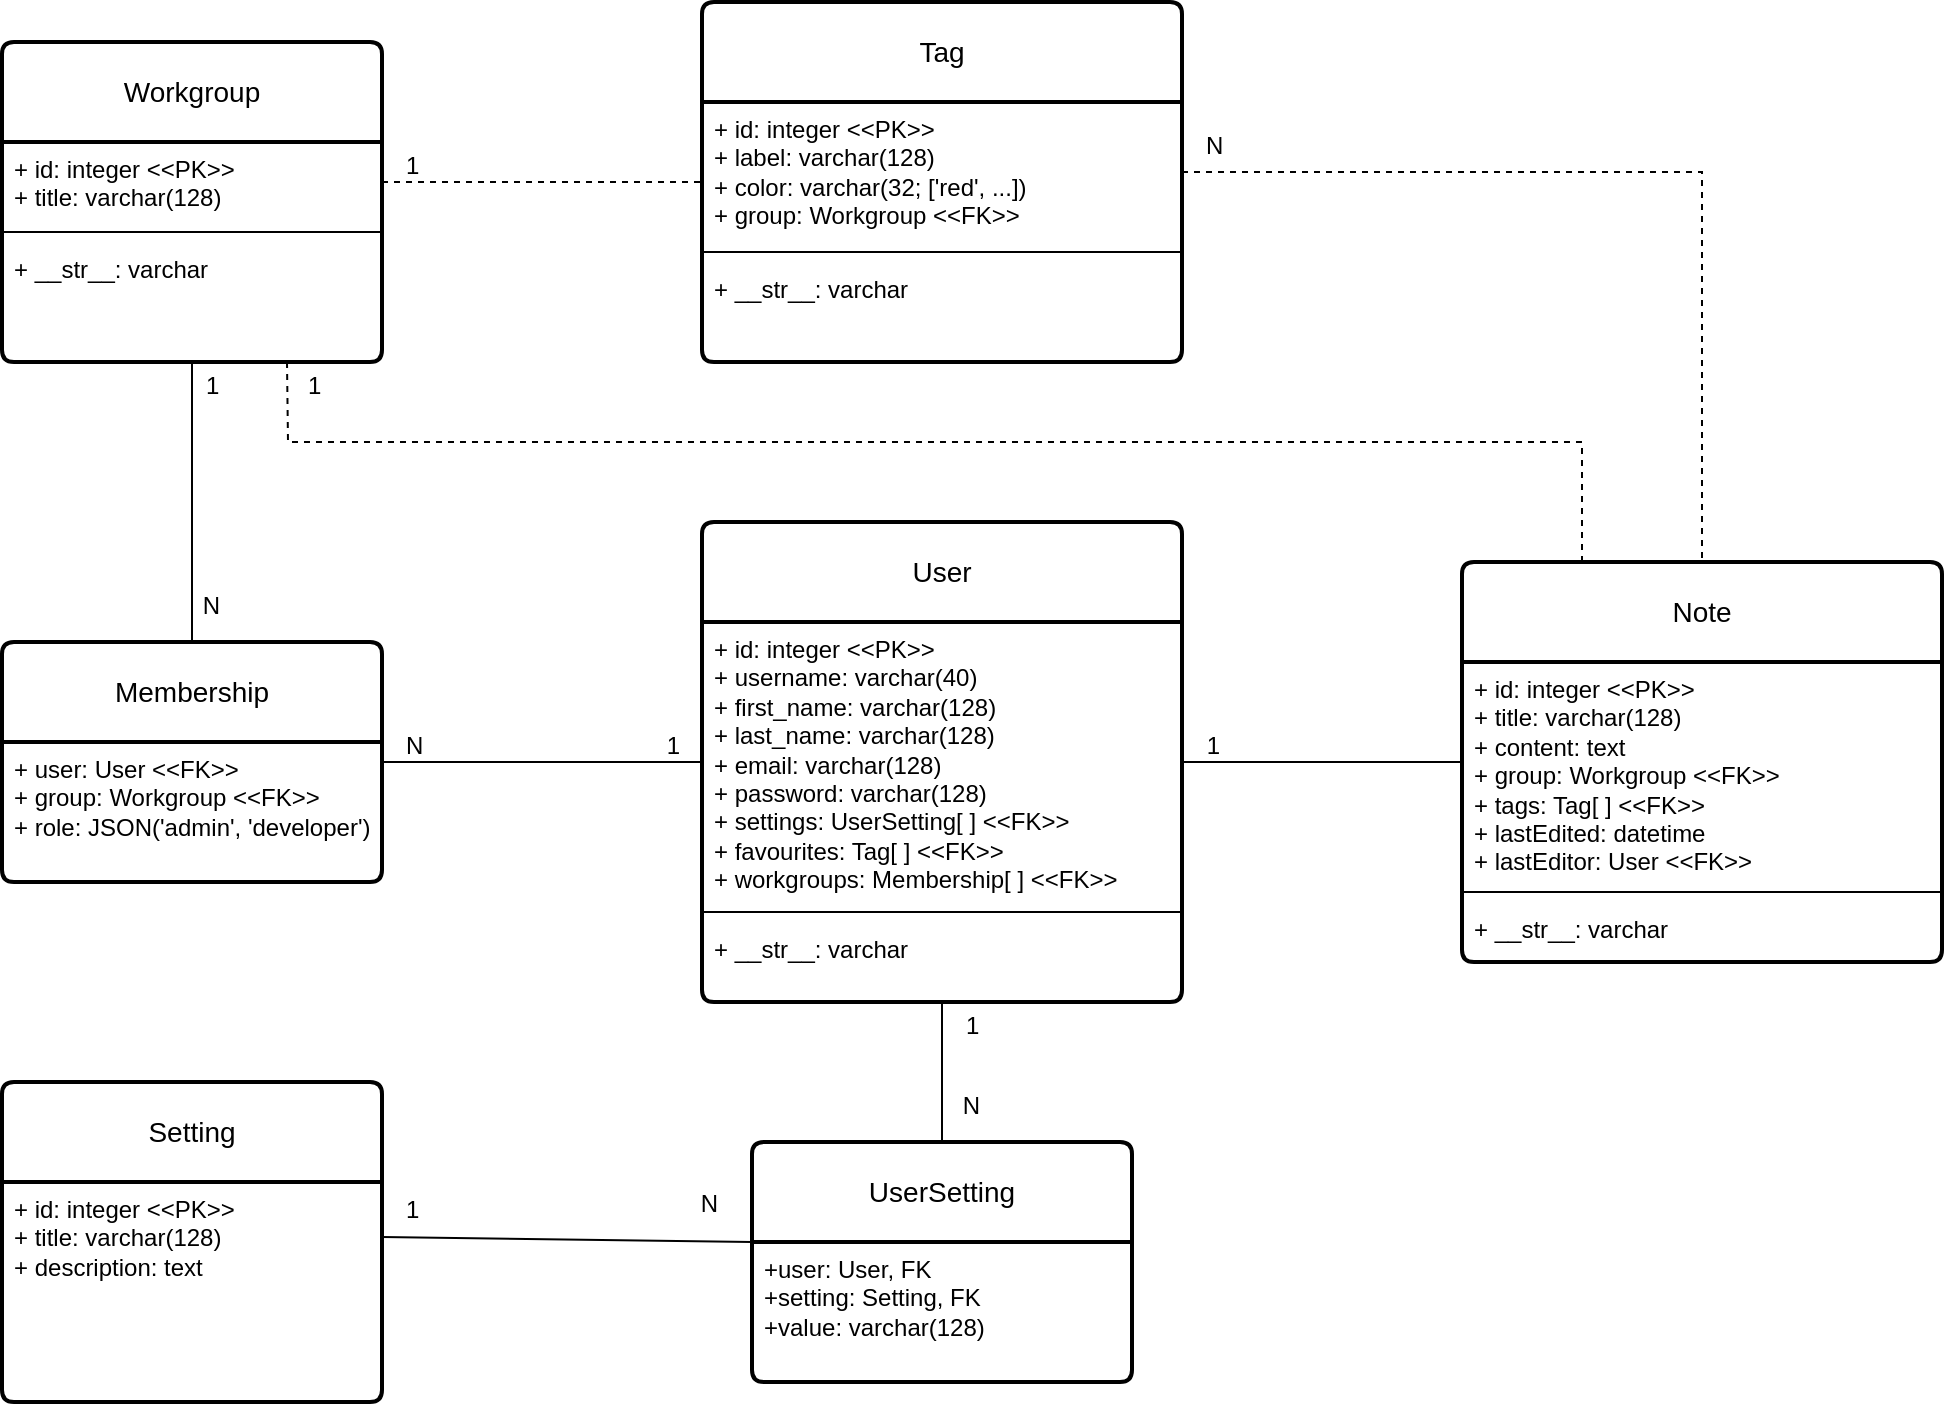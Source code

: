 <mxfile version="27.0.9">
  <diagram name="Seite-1" id="Wo9utsJGDB0uYM7h2bgi">
    <mxGraphModel dx="1426" dy="841" grid="1" gridSize="10" guides="1" tooltips="1" connect="1" arrows="1" fold="1" page="1" pageScale="1" pageWidth="1169" pageHeight="827" math="0" shadow="0">
      <root>
        <mxCell id="0" />
        <mxCell id="1" parent="0" />
        <mxCell id="xpLYCG2Ab2DHFvzXxpW--3" value="UserSetting" style="swimlane;childLayout=stackLayout;horizontal=1;startSize=50;horizontalStack=0;rounded=1;fontSize=14;fontStyle=0;strokeWidth=2;resizeParent=0;resizeLast=1;shadow=0;dashed=0;align=center;arcSize=4;whiteSpace=wrap;html=1;" parent="1" vertex="1">
          <mxGeometry x="465" y="590" width="190" height="120" as="geometry" />
        </mxCell>
        <mxCell id="xpLYCG2Ab2DHFvzXxpW--4" value="+user: User, FK&lt;br&gt;+setting: Setting, FK&lt;br&gt;+value: varchar(128)" style="align=left;strokeColor=none;fillColor=none;spacingLeft=4;spacingRight=4;fontSize=12;verticalAlign=top;resizable=0;rotatable=0;part=1;html=1;whiteSpace=wrap;" parent="xpLYCG2Ab2DHFvzXxpW--3" vertex="1">
          <mxGeometry y="50" width="190" height="70" as="geometry" />
        </mxCell>
        <mxCell id="xpLYCG2Ab2DHFvzXxpW--5" value="Setting" style="swimlane;childLayout=stackLayout;horizontal=1;startSize=50;horizontalStack=0;rounded=1;fontSize=14;fontStyle=0;strokeWidth=2;resizeParent=0;resizeLast=1;shadow=0;dashed=0;align=center;arcSize=4;whiteSpace=wrap;html=1;" parent="1" vertex="1">
          <mxGeometry x="90" y="560" width="190" height="160" as="geometry" />
        </mxCell>
        <mxCell id="xpLYCG2Ab2DHFvzXxpW--6" value="+ id: integer &amp;lt;&amp;lt;PK&amp;gt;&amp;gt;&lt;br&gt;+ title: varchar(128)&lt;br&gt;+ description: text" style="align=left;strokeColor=none;fillColor=none;spacingLeft=4;spacingRight=4;fontSize=12;verticalAlign=top;resizable=0;rotatable=0;part=1;html=1;whiteSpace=wrap;" parent="xpLYCG2Ab2DHFvzXxpW--5" vertex="1">
          <mxGeometry y="50" width="190" height="110" as="geometry" />
        </mxCell>
        <mxCell id="xpLYCG2Ab2DHFvzXxpW--7" value="Workgroup" style="swimlane;childLayout=stackLayout;horizontal=1;startSize=50;horizontalStack=0;rounded=1;fontSize=14;fontStyle=0;strokeWidth=2;resizeParent=0;resizeLast=1;shadow=0;dashed=0;align=center;arcSize=4;whiteSpace=wrap;html=1;" parent="1" vertex="1">
          <mxGeometry x="90" y="40" width="190" height="160" as="geometry" />
        </mxCell>
        <mxCell id="xpLYCG2Ab2DHFvzXxpW--22" value="+ id: integer &amp;lt;&amp;lt;PK&amp;gt;&amp;gt;&lt;br&gt;+ title: varchar(128)&lt;div&gt;&lt;br&gt;&lt;/div&gt;" style="text;strokeColor=none;fillColor=none;spacingLeft=4;spacingRight=4;overflow=hidden;rotatable=0;points=[[0,0.5],[1,0.5]];portConstraint=eastwest;fontSize=12;whiteSpace=wrap;html=1;" parent="xpLYCG2Ab2DHFvzXxpW--7" vertex="1">
          <mxGeometry y="50" width="190" height="40" as="geometry" />
        </mxCell>
        <mxCell id="xpLYCG2Ab2DHFvzXxpW--17" value="" style="line;strokeWidth=1;rotatable=0;dashed=0;labelPosition=right;align=left;verticalAlign=middle;spacingTop=0;spacingLeft=6;points=[];portConstraint=eastwest;" parent="xpLYCG2Ab2DHFvzXxpW--7" vertex="1">
          <mxGeometry y="90" width="190" height="10" as="geometry" />
        </mxCell>
        <mxCell id="xpLYCG2Ab2DHFvzXxpW--8" value="+ __str__: varchar" style="align=left;strokeColor=none;fillColor=none;spacingLeft=4;spacingRight=4;fontSize=12;verticalAlign=top;resizable=0;rotatable=0;part=1;html=1;whiteSpace=wrap;" parent="xpLYCG2Ab2DHFvzXxpW--7" vertex="1">
          <mxGeometry y="100" width="190" height="60" as="geometry" />
        </mxCell>
        <mxCell id="xpLYCG2Ab2DHFvzXxpW--23" value="User" style="swimlane;childLayout=stackLayout;horizontal=1;startSize=50;horizontalStack=0;rounded=1;fontSize=14;fontStyle=0;strokeWidth=2;resizeParent=0;resizeLast=1;shadow=0;dashed=0;align=center;arcSize=4;whiteSpace=wrap;html=1;" parent="1" vertex="1">
          <mxGeometry x="440" y="280" width="240" height="240" as="geometry" />
        </mxCell>
        <mxCell id="xpLYCG2Ab2DHFvzXxpW--24" value="&lt;div&gt;+ id: integer &amp;lt;&amp;lt;PK&amp;gt;&amp;gt;&lt;br&gt;+ username: varchar(40)&lt;br&gt;+ first_name: varchar(128)&lt;div&gt;+ last_name:&amp;nbsp;&lt;span style=&quot;background-color: transparent; color: light-dark(rgb(0, 0, 0), rgb(255, 255, 255));&quot;&gt;varchar(128)&lt;/span&gt;&lt;/div&gt;&lt;div&gt;+ email: varchar(128)&lt;/div&gt;&lt;div&gt;+ password: varchar(128)&lt;/div&gt;&lt;div&gt;+ settings: UserSetting[ ] &amp;lt;&amp;lt;FK&amp;gt;&amp;gt;&lt;/div&gt;&lt;div&gt;+ favourites: Tag[ ] &amp;lt;&amp;lt;FK&amp;gt;&amp;gt;&lt;/div&gt;&lt;div&gt;+ workgroups: Membership[ ] &amp;lt;&amp;lt;FK&amp;gt;&amp;gt;&lt;/div&gt;&lt;/div&gt;" style="text;strokeColor=none;fillColor=none;spacingLeft=4;spacingRight=4;overflow=hidden;rotatable=0;points=[[0,0.5],[1,0.5]];portConstraint=eastwest;fontSize=12;whiteSpace=wrap;html=1;" parent="xpLYCG2Ab2DHFvzXxpW--23" vertex="1">
          <mxGeometry y="50" width="240" height="140" as="geometry" />
        </mxCell>
        <mxCell id="xpLYCG2Ab2DHFvzXxpW--25" value="" style="line;strokeWidth=1;rotatable=0;dashed=0;labelPosition=right;align=left;verticalAlign=middle;spacingTop=0;spacingLeft=6;points=[];portConstraint=eastwest;" parent="xpLYCG2Ab2DHFvzXxpW--23" vertex="1">
          <mxGeometry y="190" width="240" height="10" as="geometry" />
        </mxCell>
        <mxCell id="xpLYCG2Ab2DHFvzXxpW--26" value="+ __str__: varchar" style="align=left;strokeColor=none;fillColor=none;spacingLeft=4;spacingRight=4;fontSize=12;verticalAlign=top;resizable=0;rotatable=0;part=1;html=1;whiteSpace=wrap;" parent="xpLYCG2Ab2DHFvzXxpW--23" vertex="1">
          <mxGeometry y="200" width="240" height="40" as="geometry" />
        </mxCell>
        <mxCell id="xpLYCG2Ab2DHFvzXxpW--27" value="Membership" style="swimlane;childLayout=stackLayout;horizontal=1;startSize=50;horizontalStack=0;rounded=1;fontSize=14;fontStyle=0;strokeWidth=2;resizeParent=0;resizeLast=1;shadow=0;dashed=0;align=center;arcSize=4;whiteSpace=wrap;html=1;" parent="1" vertex="1">
          <mxGeometry x="90" y="340" width="190" height="120" as="geometry" />
        </mxCell>
        <mxCell id="xpLYCG2Ab2DHFvzXxpW--28" value="+ user: User &amp;lt;&amp;lt;FK&amp;gt;&amp;gt;&lt;br&gt;+ group: Workgroup &amp;lt;&amp;lt;FK&amp;gt;&amp;gt;&lt;br&gt;+ role: JSON(&#39;admin&#39;, &#39;developer&#39;)" style="align=left;strokeColor=none;fillColor=none;spacingLeft=4;spacingRight=4;fontSize=12;verticalAlign=top;resizable=0;rotatable=0;part=1;html=1;whiteSpace=wrap;" parent="xpLYCG2Ab2DHFvzXxpW--27" vertex="1">
          <mxGeometry y="50" width="190" height="70" as="geometry" />
        </mxCell>
        <mxCell id="xpLYCG2Ab2DHFvzXxpW--29" value="Note" style="swimlane;childLayout=stackLayout;horizontal=1;startSize=50;horizontalStack=0;rounded=1;fontSize=14;fontStyle=0;strokeWidth=2;resizeParent=0;resizeLast=1;shadow=0;dashed=0;align=center;arcSize=4;whiteSpace=wrap;html=1;" parent="1" vertex="1">
          <mxGeometry x="820" y="300" width="240" height="200" as="geometry" />
        </mxCell>
        <mxCell id="xpLYCG2Ab2DHFvzXxpW--30" value="+ id: integer &amp;lt;&amp;lt;PK&amp;gt;&amp;gt;&lt;br&gt;+ title: varchar(128)&lt;br&gt;+ content: text&lt;div&gt;+ group: Workgroup &amp;lt;&amp;lt;FK&amp;gt;&amp;gt;&lt;/div&gt;&lt;div&gt;+ tags: Tag[ ] &amp;lt;&amp;lt;FK&amp;gt;&amp;gt;&lt;/div&gt;&lt;div&gt;+ lastEdited: datetime&lt;/div&gt;&lt;div&gt;+ lastEditor: User &amp;lt;&amp;lt;FK&amp;gt;&amp;gt;&lt;br&gt;&lt;/div&gt;" style="text;strokeColor=none;fillColor=none;spacingLeft=4;spacingRight=4;overflow=hidden;rotatable=0;points=[[0,0.5],[1,0.5]];portConstraint=eastwest;fontSize=12;whiteSpace=wrap;html=1;" parent="xpLYCG2Ab2DHFvzXxpW--29" vertex="1">
          <mxGeometry y="50" width="240" height="110" as="geometry" />
        </mxCell>
        <mxCell id="xpLYCG2Ab2DHFvzXxpW--31" value="" style="line;strokeWidth=1;rotatable=0;dashed=0;labelPosition=right;align=left;verticalAlign=middle;spacingTop=0;spacingLeft=6;points=[];portConstraint=eastwest;" parent="xpLYCG2Ab2DHFvzXxpW--29" vertex="1">
          <mxGeometry y="160" width="240" height="10" as="geometry" />
        </mxCell>
        <mxCell id="xpLYCG2Ab2DHFvzXxpW--32" value="+ __str__: varchar" style="align=left;strokeColor=none;fillColor=none;spacingLeft=4;spacingRight=4;fontSize=12;verticalAlign=top;resizable=0;rotatable=0;part=1;html=1;whiteSpace=wrap;" parent="xpLYCG2Ab2DHFvzXxpW--29" vertex="1">
          <mxGeometry y="170" width="240" height="30" as="geometry" />
        </mxCell>
        <mxCell id="xpLYCG2Ab2DHFvzXxpW--33" value="Tag" style="swimlane;childLayout=stackLayout;horizontal=1;startSize=50;horizontalStack=0;rounded=1;fontSize=14;fontStyle=0;strokeWidth=2;resizeParent=0;resizeLast=1;shadow=0;dashed=0;align=center;arcSize=4;whiteSpace=wrap;html=1;" parent="1" vertex="1">
          <mxGeometry x="440" y="20" width="240" height="180" as="geometry" />
        </mxCell>
        <mxCell id="xpLYCG2Ab2DHFvzXxpW--34" value="+ id: integer &amp;lt;&amp;lt;PK&amp;gt;&amp;gt;&lt;br&gt;+ label: varchar(128)&lt;br&gt;+ color: varchar(32; [&#39;red&#39;, ...])&lt;div&gt;+ group: Workgroup &amp;lt;&amp;lt;FK&amp;gt;&amp;gt;&lt;/div&gt;" style="text;strokeColor=none;fillColor=none;spacingLeft=4;spacingRight=4;overflow=hidden;rotatable=0;points=[[0,0.5],[1,0.5]];portConstraint=eastwest;fontSize=12;whiteSpace=wrap;html=1;" parent="xpLYCG2Ab2DHFvzXxpW--33" vertex="1">
          <mxGeometry y="50" width="240" height="70" as="geometry" />
        </mxCell>
        <mxCell id="xpLYCG2Ab2DHFvzXxpW--35" value="" style="line;strokeWidth=1;rotatable=0;dashed=0;labelPosition=right;align=left;verticalAlign=middle;spacingTop=0;spacingLeft=6;points=[];portConstraint=eastwest;" parent="xpLYCG2Ab2DHFvzXxpW--33" vertex="1">
          <mxGeometry y="120" width="240" height="10" as="geometry" />
        </mxCell>
        <mxCell id="xpLYCG2Ab2DHFvzXxpW--36" value="+ __str__: varchar" style="align=left;strokeColor=none;fillColor=none;spacingLeft=4;spacingRight=4;fontSize=12;verticalAlign=top;resizable=0;rotatable=0;part=1;html=1;whiteSpace=wrap;" parent="xpLYCG2Ab2DHFvzXxpW--33" vertex="1">
          <mxGeometry y="130" width="240" height="50" as="geometry" />
        </mxCell>
        <mxCell id="eY1I8stf0plbbnmBPiI_-3" value="" style="endArrow=none;html=1;rounded=0;entryX=0;entryY=0;entryDx=0;entryDy=0;exitX=1;exitY=0.25;exitDx=0;exitDy=0;" edge="1" parent="1" source="xpLYCG2Ab2DHFvzXxpW--6" target="xpLYCG2Ab2DHFvzXxpW--4">
          <mxGeometry relative="1" as="geometry">
            <mxPoint x="830" y="280" as="sourcePoint" />
            <mxPoint x="990" y="280" as="targetPoint" />
          </mxGeometry>
        </mxCell>
        <mxCell id="eY1I8stf0plbbnmBPiI_-4" value="1" style="resizable=0;html=1;whiteSpace=wrap;align=left;verticalAlign=bottom;" connectable="0" vertex="1" parent="eY1I8stf0plbbnmBPiI_-3">
          <mxGeometry x="-1" relative="1" as="geometry">
            <mxPoint x="10" y="-5" as="offset" />
          </mxGeometry>
        </mxCell>
        <mxCell id="eY1I8stf0plbbnmBPiI_-5" value="N" style="resizable=0;html=1;whiteSpace=wrap;align=right;verticalAlign=bottom;" connectable="0" vertex="1" parent="eY1I8stf0plbbnmBPiI_-3">
          <mxGeometry x="1" relative="1" as="geometry">
            <mxPoint x="-15" y="-10" as="offset" />
          </mxGeometry>
        </mxCell>
        <mxCell id="eY1I8stf0plbbnmBPiI_-6" value="" style="endArrow=none;html=1;rounded=0;entryX=0.5;entryY=0;entryDx=0;entryDy=0;exitX=0.5;exitY=1;exitDx=0;exitDy=0;" edge="1" parent="1" source="xpLYCG2Ab2DHFvzXxpW--26" target="xpLYCG2Ab2DHFvzXxpW--3">
          <mxGeometry relative="1" as="geometry">
            <mxPoint x="700" y="420" as="sourcePoint" />
            <mxPoint x="880" y="300" as="targetPoint" />
          </mxGeometry>
        </mxCell>
        <mxCell id="eY1I8stf0plbbnmBPiI_-7" value="1" style="resizable=0;html=1;whiteSpace=wrap;align=left;verticalAlign=bottom;" connectable="0" vertex="1" parent="eY1I8stf0plbbnmBPiI_-6">
          <mxGeometry x="-1" relative="1" as="geometry">
            <mxPoint x="10" y="20" as="offset" />
          </mxGeometry>
        </mxCell>
        <mxCell id="eY1I8stf0plbbnmBPiI_-8" value="N" style="resizable=0;html=1;whiteSpace=wrap;align=right;verticalAlign=bottom;" connectable="0" vertex="1" parent="eY1I8stf0plbbnmBPiI_-6">
          <mxGeometry x="1" relative="1" as="geometry">
            <mxPoint x="20" y="-10" as="offset" />
          </mxGeometry>
        </mxCell>
        <mxCell id="eY1I8stf0plbbnmBPiI_-11" value="" style="endArrow=none;html=1;rounded=0;entryX=0;entryY=0.5;entryDx=0;entryDy=0;" edge="1" parent="1" target="xpLYCG2Ab2DHFvzXxpW--24">
          <mxGeometry relative="1" as="geometry">
            <mxPoint x="280" y="400" as="sourcePoint" />
            <mxPoint x="460" y="280" as="targetPoint" />
          </mxGeometry>
        </mxCell>
        <mxCell id="eY1I8stf0plbbnmBPiI_-12" value="N" style="resizable=0;html=1;whiteSpace=wrap;align=left;verticalAlign=bottom;" connectable="0" vertex="1" parent="eY1I8stf0plbbnmBPiI_-11">
          <mxGeometry x="-1" relative="1" as="geometry">
            <mxPoint x="10" as="offset" />
          </mxGeometry>
        </mxCell>
        <mxCell id="eY1I8stf0plbbnmBPiI_-13" value="1" style="resizable=0;html=1;whiteSpace=wrap;align=right;verticalAlign=bottom;" connectable="0" vertex="1" parent="eY1I8stf0plbbnmBPiI_-11">
          <mxGeometry x="1" relative="1" as="geometry">
            <mxPoint x="-10" as="offset" />
          </mxGeometry>
        </mxCell>
        <mxCell id="eY1I8stf0plbbnmBPiI_-14" value="" style="endArrow=none;html=1;rounded=0;entryX=0.5;entryY=0;entryDx=0;entryDy=0;exitX=0.5;exitY=1;exitDx=0;exitDy=0;" edge="1" parent="1" source="xpLYCG2Ab2DHFvzXxpW--8" target="xpLYCG2Ab2DHFvzXxpW--27">
          <mxGeometry relative="1" as="geometry">
            <mxPoint x="210" y="220" as="sourcePoint" />
            <mxPoint x="210" y="370" as="targetPoint" />
          </mxGeometry>
        </mxCell>
        <mxCell id="eY1I8stf0plbbnmBPiI_-15" value="1" style="resizable=0;html=1;whiteSpace=wrap;align=left;verticalAlign=bottom;" connectable="0" vertex="1" parent="eY1I8stf0plbbnmBPiI_-14">
          <mxGeometry x="-1" relative="1" as="geometry">
            <mxPoint x="5" y="20" as="offset" />
          </mxGeometry>
        </mxCell>
        <mxCell id="eY1I8stf0plbbnmBPiI_-16" value="N" style="resizable=0;html=1;whiteSpace=wrap;align=right;verticalAlign=bottom;" connectable="0" vertex="1" parent="eY1I8stf0plbbnmBPiI_-14">
          <mxGeometry x="1" relative="1" as="geometry">
            <mxPoint x="15" y="-10" as="offset" />
          </mxGeometry>
        </mxCell>
        <mxCell id="eY1I8stf0plbbnmBPiI_-17" value="" style="endArrow=none;html=1;rounded=0;exitX=1;exitY=0.5;exitDx=0;exitDy=0;dashed=1;" edge="1" parent="1" source="xpLYCG2Ab2DHFvzXxpW--22">
          <mxGeometry relative="1" as="geometry">
            <mxPoint x="300" y="240" as="sourcePoint" />
            <mxPoint x="440" y="110" as="targetPoint" />
          </mxGeometry>
        </mxCell>
        <mxCell id="eY1I8stf0plbbnmBPiI_-18" value="1" style="resizable=0;html=1;whiteSpace=wrap;align=left;verticalAlign=bottom;" connectable="0" vertex="1" parent="eY1I8stf0plbbnmBPiI_-17">
          <mxGeometry x="-1" relative="1" as="geometry">
            <mxPoint x="10" as="offset" />
          </mxGeometry>
        </mxCell>
        <mxCell id="eY1I8stf0plbbnmBPiI_-20" value="" style="endArrow=none;html=1;rounded=0;entryX=1;entryY=0.5;entryDx=0;entryDy=0;exitX=0;exitY=0.5;exitDx=0;exitDy=0;" edge="1" parent="1" source="xpLYCG2Ab2DHFvzXxpW--29" target="xpLYCG2Ab2DHFvzXxpW--24">
          <mxGeometry relative="1" as="geometry">
            <mxPoint x="780" y="250" as="sourcePoint" />
            <mxPoint x="940" y="250" as="targetPoint" />
          </mxGeometry>
        </mxCell>
        <mxCell id="eY1I8stf0plbbnmBPiI_-21" value="1" style="resizable=0;html=1;whiteSpace=wrap;align=right;verticalAlign=bottom;" connectable="0" vertex="1" parent="eY1I8stf0plbbnmBPiI_-20">
          <mxGeometry x="1" relative="1" as="geometry">
            <mxPoint x="20" as="offset" />
          </mxGeometry>
        </mxCell>
        <mxCell id="eY1I8stf0plbbnmBPiI_-22" value="" style="endArrow=none;html=1;rounded=0;exitX=1;exitY=0.5;exitDx=0;exitDy=0;entryX=0.5;entryY=0;entryDx=0;entryDy=0;dashed=1;" edge="1" parent="1" source="xpLYCG2Ab2DHFvzXxpW--34" target="xpLYCG2Ab2DHFvzXxpW--29">
          <mxGeometry relative="1" as="geometry">
            <mxPoint x="900" y="110" as="sourcePoint" />
            <mxPoint x="1060" y="110" as="targetPoint" />
            <Array as="points">
              <mxPoint x="940" y="105" />
            </Array>
          </mxGeometry>
        </mxCell>
        <mxCell id="eY1I8stf0plbbnmBPiI_-23" value="N" style="resizable=0;html=1;whiteSpace=wrap;align=left;verticalAlign=bottom;" connectable="0" vertex="1" parent="eY1I8stf0plbbnmBPiI_-22">
          <mxGeometry x="-1" relative="1" as="geometry">
            <mxPoint x="10" y="-5" as="offset" />
          </mxGeometry>
        </mxCell>
        <mxCell id="eY1I8stf0plbbnmBPiI_-25" value="" style="endArrow=none;html=1;rounded=0;exitX=0.75;exitY=1;exitDx=0;exitDy=0;entryX=0.25;entryY=0;entryDx=0;entryDy=0;dashed=1;" edge="1" parent="1" source="xpLYCG2Ab2DHFvzXxpW--8" target="xpLYCG2Ab2DHFvzXxpW--29">
          <mxGeometry relative="1" as="geometry">
            <mxPoint x="500" y="240" as="sourcePoint" />
            <mxPoint x="880" y="240" as="targetPoint" />
            <Array as="points">
              <mxPoint x="233" y="240" />
              <mxPoint x="880" y="240" />
            </Array>
          </mxGeometry>
        </mxCell>
        <mxCell id="eY1I8stf0plbbnmBPiI_-26" value="1" style="resizable=0;html=1;whiteSpace=wrap;align=left;verticalAlign=bottom;" connectable="0" vertex="1" parent="eY1I8stf0plbbnmBPiI_-25">
          <mxGeometry x="-1" relative="1" as="geometry">
            <mxPoint x="8" y="20" as="offset" />
          </mxGeometry>
        </mxCell>
      </root>
    </mxGraphModel>
  </diagram>
</mxfile>
